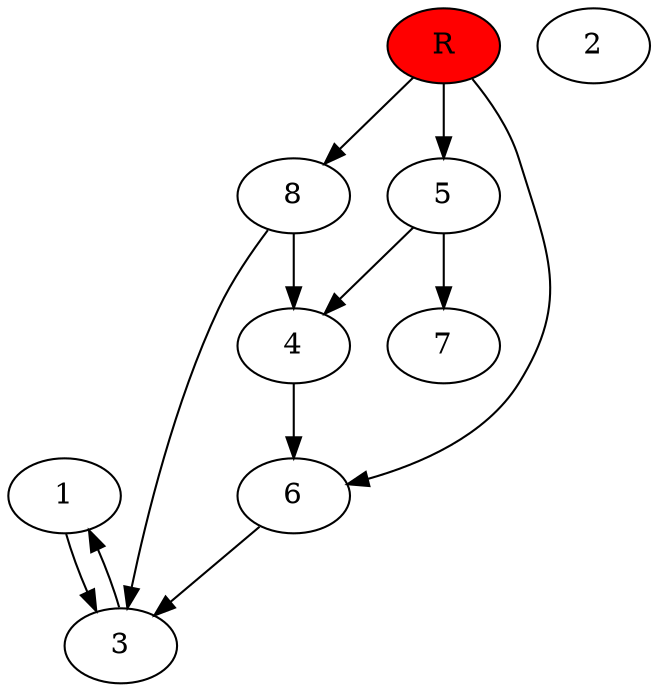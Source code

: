 digraph prb30638 {
	1
	2
	3
	4
	5
	6
	7
	8
	R [fillcolor="#ff0000" style=filled]
	1 -> 3
	3 -> 1
	4 -> 6
	5 -> 4
	5 -> 7
	6 -> 3
	8 -> 3
	8 -> 4
	R -> 5
	R -> 6
	R -> 8
}
